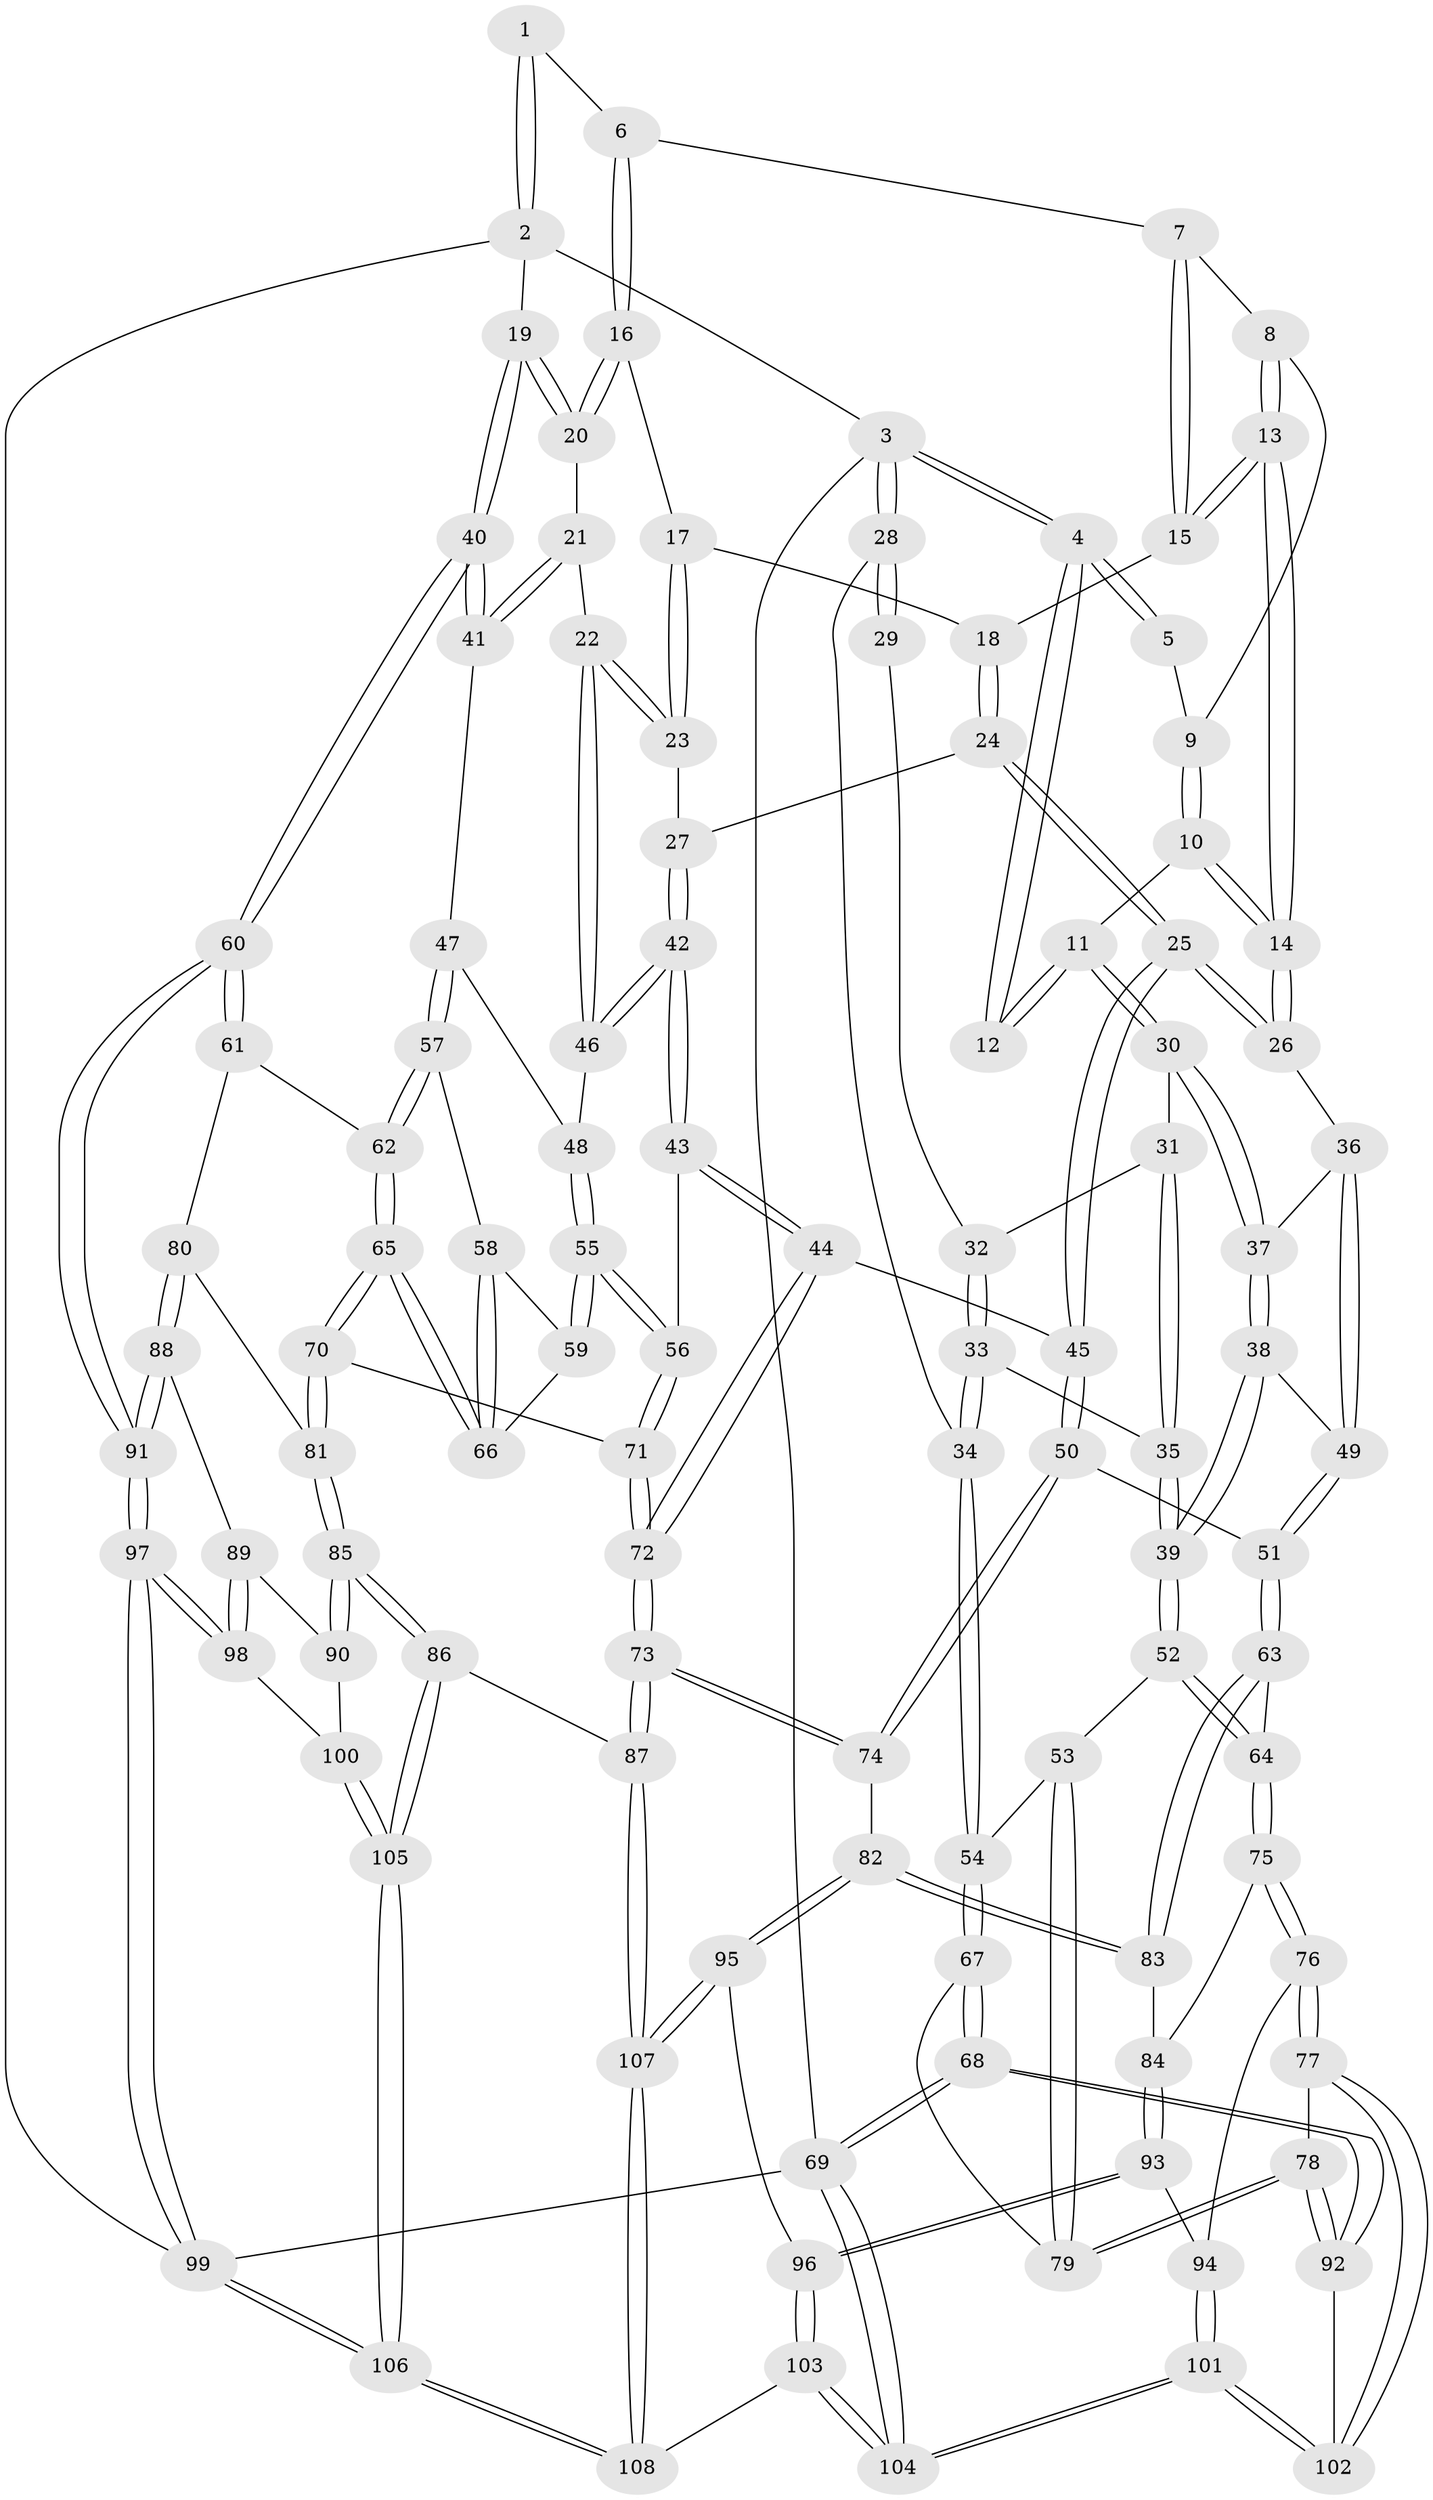 // Generated by graph-tools (version 1.1) at 2025/11/02/27/25 16:11:59]
// undirected, 108 vertices, 267 edges
graph export_dot {
graph [start="1"]
  node [color=gray90,style=filled];
  1 [pos="+0.8752231693587642+0"];
  2 [pos="+1+0"];
  3 [pos="+0+0"];
  4 [pos="+0.23814571123093436+0"];
  5 [pos="+0.31811233659889204+0"];
  6 [pos="+0.7611116285572558+0.10302465599233432"];
  7 [pos="+0.6778043242860672+0.11326402988045361"];
  8 [pos="+0.5687306723214589+0.1118291407514806"];
  9 [pos="+0.5034519734444173+0.07588903845956568"];
  10 [pos="+0.4196007400107291+0.2712696097642246"];
  11 [pos="+0.3019619604430658+0.24323018574596683"];
  12 [pos="+0.2901118254619778+0.20978767598573228"];
  13 [pos="+0.5345510117316447+0.2664554326417263"];
  14 [pos="+0.48647376720424457+0.31862686235898374"];
  15 [pos="+0.5826174674190321+0.2535328390199598"];
  16 [pos="+0.7694106121964566+0.13288208096992518"];
  17 [pos="+0.7688328373650952+0.13562832193303762"];
  18 [pos="+0.6825744665355652+0.26178276339976747"];
  19 [pos="+1+0.25792944502624854"];
  20 [pos="+1+0.27202188110380576"];
  21 [pos="+0.9949189564702832+0.2932118105189147"];
  22 [pos="+0.8199575907708326+0.36430317941717266"];
  23 [pos="+0.8194265264921368+0.36390989368578175"];
  24 [pos="+0.6716780870483376+0.34924460960107223"];
  25 [pos="+0.537482860425064+0.38492620220788387"];
  26 [pos="+0.5033579008269715+0.36459158774441786"];
  27 [pos="+0.7057117361683853+0.3723769706795601"];
  28 [pos="+0+0"];
  29 [pos="+0.06880129211118798+0.22011660588400703"];
  30 [pos="+0.2798342113087726+0.27920577218206744"];
  31 [pos="+0.13966219525952114+0.31158681102595315"];
  32 [pos="+0.13480190131751765+0.30870103934905674"];
  33 [pos="+0+0.36700314486682556"];
  34 [pos="+0+0.3187337196077163"];
  35 [pos="+0.11999597838314763+0.43818197911796936"];
  36 [pos="+0.45755112733545233+0.4116595883066956"];
  37 [pos="+0.27024772614845055+0.399042400930379"];
  38 [pos="+0.2634212987214051+0.41870883349967497"];
  39 [pos="+0.17270813560933768+0.5130364277456653"];
  40 [pos="+1+0.5484429079884752"];
  41 [pos="+0.8983966342863703+0.4789703136484434"];
  42 [pos="+0.6959507408046286+0.5174767740765165"];
  43 [pos="+0.671978507488732+0.543262613180754"];
  44 [pos="+0.6495482095620982+0.5538087593714008"];
  45 [pos="+0.6040014055720309+0.5355083860630361"];
  46 [pos="+0.8449572741359009+0.46842481093210236"];
  47 [pos="+0.8642143105967792+0.481169172413629"];
  48 [pos="+0.851018550199818+0.47334783236966516"];
  49 [pos="+0.40555379982075773+0.5051644346747318"];
  50 [pos="+0.4528146881091525+0.6133196587815319"];
  51 [pos="+0.40666502149606515+0.6036217868290289"];
  52 [pos="+0.16823554583725084+0.5495164110715983"];
  53 [pos="+0.14645922672473333+0.5634801235718607"];
  54 [pos="+0+0.51862325044397"];
  55 [pos="+0.779035006321696+0.5963337977935484"];
  56 [pos="+0.7789517293307863+0.5963744314158406"];
  57 [pos="+0.8689780073003788+0.55448895824442"];
  58 [pos="+0.8562315392589941+0.5642797023225455"];
  59 [pos="+0.8042882574364553+0.5933908878432491"];
  60 [pos="+1+0.6078134517013677"];
  61 [pos="+0.9840953539789412+0.6272316610763705"];
  62 [pos="+0.9052969961284818+0.622080512785502"];
  63 [pos="+0.37809901718630057+0.618910484064162"];
  64 [pos="+0.2829398752978275+0.6246724441672651"];
  65 [pos="+0.858118408079379+0.6659558385654821"];
  66 [pos="+0.8313574274058724+0.6124734287384578"];
  67 [pos="+0+0.5978979177361665"];
  68 [pos="+0+0.9142538398716026"];
  69 [pos="+0+1"];
  70 [pos="+0.8466831450999146+0.682177396657943"];
  71 [pos="+0.7924972214714767+0.668214918370315"];
  72 [pos="+0.6659967453247628+0.7229439838205561"];
  73 [pos="+0.6364065392511734+0.8074430230510159"];
  74 [pos="+0.5797416441654318+0.8006379024029026"];
  75 [pos="+0.2604187800501451+0.7234739568141055"];
  76 [pos="+0.22480254876277467+0.8014953503353367"];
  77 [pos="+0.196868323825296+0.8137120062481653"];
  78 [pos="+0.08597117293480305+0.723705969008662"];
  79 [pos="+0.09705954231106119+0.6696839393367819"];
  80 [pos="+0.8872898205932734+0.7433986896611182"];
  81 [pos="+0.8562994625437874+0.7128242508937344"];
  82 [pos="+0.5234672798313751+0.8237582366994696"];
  83 [pos="+0.3904298578625922+0.7583814386383843"];
  84 [pos="+0.37122657207061316+0.7754872335394548"];
  85 [pos="+0.7063391378405487+0.8361458350604046"];
  86 [pos="+0.6734186931992026+0.8498863527809231"];
  87 [pos="+0.6721862024794846+0.8497282663793971"];
  88 [pos="+0.890344557843277+0.7479940820971249"];
  89 [pos="+0.8890050251992303+0.7703013888698329"];
  90 [pos="+0.822628308886542+0.8165153676509168"];
  91 [pos="+1+0.7099746108927729"];
  92 [pos="+0+0.8734404070258336"];
  93 [pos="+0.3314092761965553+0.8432728514956946"];
  94 [pos="+0.317074050993484+0.8412475691595537"];
  95 [pos="+0.4439048603249304+0.9029227464230575"];
  96 [pos="+0.40667631817991373+0.9217510494247981"];
  97 [pos="+1+0.8364967222059884"];
  98 [pos="+0.9258693146019815+0.8419529783308825"];
  99 [pos="+1+1"];
  100 [pos="+0.8996003959132736+0.8700478253711595"];
  101 [pos="+0.19880876099673667+1"];
  102 [pos="+0.17539264112117892+0.8688787897195721"];
  103 [pos="+0.25327898612701916+1"];
  104 [pos="+0.20269431462515927+1"];
  105 [pos="+0.8574589124185653+0.96127407468645"];
  106 [pos="+1+1"];
  107 [pos="+0.619017759949386+1"];
  108 [pos="+0.6120736855880518+1"];
  1 -- 2;
  1 -- 2;
  1 -- 6;
  2 -- 3;
  2 -- 19;
  2 -- 99;
  3 -- 4;
  3 -- 4;
  3 -- 28;
  3 -- 28;
  3 -- 69;
  4 -- 5;
  4 -- 5;
  4 -- 12;
  4 -- 12;
  5 -- 9;
  6 -- 7;
  6 -- 16;
  6 -- 16;
  7 -- 8;
  7 -- 15;
  7 -- 15;
  8 -- 9;
  8 -- 13;
  8 -- 13;
  9 -- 10;
  9 -- 10;
  10 -- 11;
  10 -- 14;
  10 -- 14;
  11 -- 12;
  11 -- 12;
  11 -- 30;
  11 -- 30;
  13 -- 14;
  13 -- 14;
  13 -- 15;
  13 -- 15;
  14 -- 26;
  14 -- 26;
  15 -- 18;
  16 -- 17;
  16 -- 20;
  16 -- 20;
  17 -- 18;
  17 -- 23;
  17 -- 23;
  18 -- 24;
  18 -- 24;
  19 -- 20;
  19 -- 20;
  19 -- 40;
  19 -- 40;
  20 -- 21;
  21 -- 22;
  21 -- 41;
  21 -- 41;
  22 -- 23;
  22 -- 23;
  22 -- 46;
  22 -- 46;
  23 -- 27;
  24 -- 25;
  24 -- 25;
  24 -- 27;
  25 -- 26;
  25 -- 26;
  25 -- 45;
  25 -- 45;
  26 -- 36;
  27 -- 42;
  27 -- 42;
  28 -- 29;
  28 -- 29;
  28 -- 34;
  29 -- 32;
  30 -- 31;
  30 -- 37;
  30 -- 37;
  31 -- 32;
  31 -- 35;
  31 -- 35;
  32 -- 33;
  32 -- 33;
  33 -- 34;
  33 -- 34;
  33 -- 35;
  34 -- 54;
  34 -- 54;
  35 -- 39;
  35 -- 39;
  36 -- 37;
  36 -- 49;
  36 -- 49;
  37 -- 38;
  37 -- 38;
  38 -- 39;
  38 -- 39;
  38 -- 49;
  39 -- 52;
  39 -- 52;
  40 -- 41;
  40 -- 41;
  40 -- 60;
  40 -- 60;
  41 -- 47;
  42 -- 43;
  42 -- 43;
  42 -- 46;
  42 -- 46;
  43 -- 44;
  43 -- 44;
  43 -- 56;
  44 -- 45;
  44 -- 72;
  44 -- 72;
  45 -- 50;
  45 -- 50;
  46 -- 48;
  47 -- 48;
  47 -- 57;
  47 -- 57;
  48 -- 55;
  48 -- 55;
  49 -- 51;
  49 -- 51;
  50 -- 51;
  50 -- 74;
  50 -- 74;
  51 -- 63;
  51 -- 63;
  52 -- 53;
  52 -- 64;
  52 -- 64;
  53 -- 54;
  53 -- 79;
  53 -- 79;
  54 -- 67;
  54 -- 67;
  55 -- 56;
  55 -- 56;
  55 -- 59;
  55 -- 59;
  56 -- 71;
  56 -- 71;
  57 -- 58;
  57 -- 62;
  57 -- 62;
  58 -- 59;
  58 -- 66;
  58 -- 66;
  59 -- 66;
  60 -- 61;
  60 -- 61;
  60 -- 91;
  60 -- 91;
  61 -- 62;
  61 -- 80;
  62 -- 65;
  62 -- 65;
  63 -- 64;
  63 -- 83;
  63 -- 83;
  64 -- 75;
  64 -- 75;
  65 -- 66;
  65 -- 66;
  65 -- 70;
  65 -- 70;
  67 -- 68;
  67 -- 68;
  67 -- 79;
  68 -- 69;
  68 -- 69;
  68 -- 92;
  68 -- 92;
  69 -- 104;
  69 -- 104;
  69 -- 99;
  70 -- 71;
  70 -- 81;
  70 -- 81;
  71 -- 72;
  71 -- 72;
  72 -- 73;
  72 -- 73;
  73 -- 74;
  73 -- 74;
  73 -- 87;
  73 -- 87;
  74 -- 82;
  75 -- 76;
  75 -- 76;
  75 -- 84;
  76 -- 77;
  76 -- 77;
  76 -- 94;
  77 -- 78;
  77 -- 102;
  77 -- 102;
  78 -- 79;
  78 -- 79;
  78 -- 92;
  78 -- 92;
  80 -- 81;
  80 -- 88;
  80 -- 88;
  81 -- 85;
  81 -- 85;
  82 -- 83;
  82 -- 83;
  82 -- 95;
  82 -- 95;
  83 -- 84;
  84 -- 93;
  84 -- 93;
  85 -- 86;
  85 -- 86;
  85 -- 90;
  85 -- 90;
  86 -- 87;
  86 -- 105;
  86 -- 105;
  87 -- 107;
  87 -- 107;
  88 -- 89;
  88 -- 91;
  88 -- 91;
  89 -- 90;
  89 -- 98;
  89 -- 98;
  90 -- 100;
  91 -- 97;
  91 -- 97;
  92 -- 102;
  93 -- 94;
  93 -- 96;
  93 -- 96;
  94 -- 101;
  94 -- 101;
  95 -- 96;
  95 -- 107;
  95 -- 107;
  96 -- 103;
  96 -- 103;
  97 -- 98;
  97 -- 98;
  97 -- 99;
  97 -- 99;
  98 -- 100;
  99 -- 106;
  99 -- 106;
  100 -- 105;
  100 -- 105;
  101 -- 102;
  101 -- 102;
  101 -- 104;
  101 -- 104;
  103 -- 104;
  103 -- 104;
  103 -- 108;
  105 -- 106;
  105 -- 106;
  106 -- 108;
  106 -- 108;
  107 -- 108;
  107 -- 108;
}
